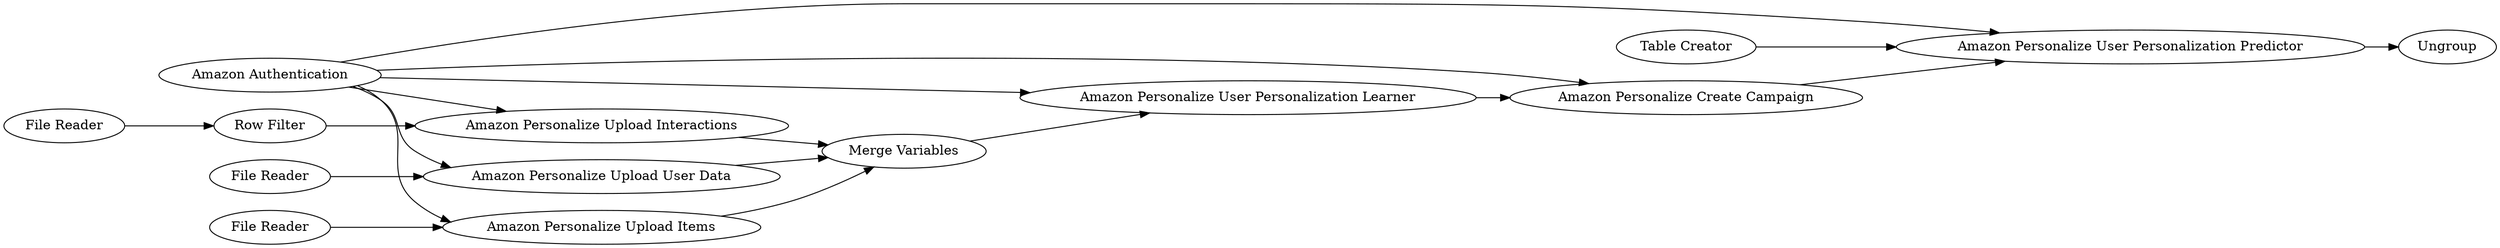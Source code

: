 digraph {
	"687123931773361251_101" [label="Merge Variables"]
	"687123931773361251_99" [label="File Reader"]
	"687123931773361251_111" [label=Ungroup]
	"687123931773361251_22" [label="Amazon Personalize Upload User Data"]
	"687123931773361251_68" [label="Amazon Personalize User Personalization Predictor"]
	"687123931773361251_3" [label="Amazon Authentication"]
	"687123931773361251_103" [label="Table Creator"]
	"687123931773361251_25" [label="Amazon Personalize Upload Interactions"]
	"687123931773361251_70" [label="Amazon Personalize Create Campaign"]
	"687123931773361251_39" [label="Amazon Personalize Upload Items"]
	"687123931773361251_56" [label="Amazon Personalize User Personalization Learner"]
	"687123931773361251_76" [label="File Reader"]
	"687123931773361251_75" [label="File Reader"]
	"687123931773361251_100" [label="Row Filter"]
	"687123931773361251_3" -> "687123931773361251_70"
	"687123931773361251_3" -> "687123931773361251_39"
	"687123931773361251_103" -> "687123931773361251_68"
	"687123931773361251_70" -> "687123931773361251_68"
	"687123931773361251_75" -> "687123931773361251_22"
	"687123931773361251_100" -> "687123931773361251_25"
	"687123931773361251_56" -> "687123931773361251_70"
	"687123931773361251_3" -> "687123931773361251_25"
	"687123931773361251_25" -> "687123931773361251_101"
	"687123931773361251_3" -> "687123931773361251_56"
	"687123931773361251_68" -> "687123931773361251_111"
	"687123931773361251_22" -> "687123931773361251_101"
	"687123931773361251_99" -> "687123931773361251_100"
	"687123931773361251_101" -> "687123931773361251_56"
	"687123931773361251_76" -> "687123931773361251_39"
	"687123931773361251_3" -> "687123931773361251_68"
	"687123931773361251_39" -> "687123931773361251_101"
	"687123931773361251_3" -> "687123931773361251_22"
	rankdir=LR
}
